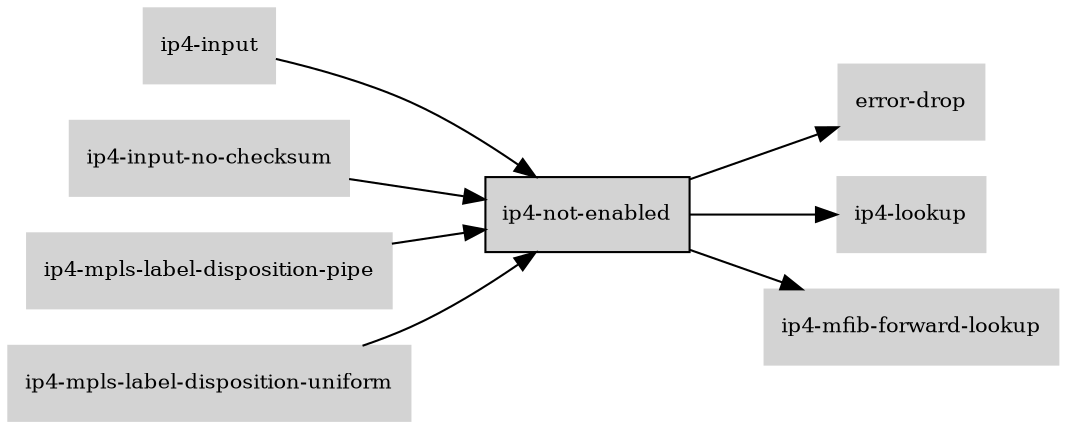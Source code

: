 digraph "ip4_not_enabled_subgraph" {
  rankdir=LR;
  node [shape=box, style=filled, fontsize=10, color=lightgray, fontcolor=black, fillcolor=lightgray];
  "ip4-not-enabled" [color=black, fontcolor=black, fillcolor=lightgray];
  edge [fontsize=8];
  "ip4-input" -> "ip4-not-enabled";
  "ip4-input-no-checksum" -> "ip4-not-enabled";
  "ip4-mpls-label-disposition-pipe" -> "ip4-not-enabled";
  "ip4-mpls-label-disposition-uniform" -> "ip4-not-enabled";
  "ip4-not-enabled" -> "error-drop";
  "ip4-not-enabled" -> "ip4-lookup";
  "ip4-not-enabled" -> "ip4-mfib-forward-lookup";
}
